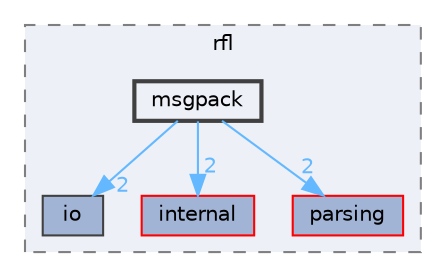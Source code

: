 digraph "external/reflect-cpp/include/rfl/msgpack"
{
 // LATEX_PDF_SIZE
  bgcolor="transparent";
  edge [fontname=Helvetica,fontsize=10,labelfontname=Helvetica,labelfontsize=10];
  node [fontname=Helvetica,fontsize=10,shape=box,height=0.2,width=0.4];
  compound=true
  subgraph clusterdir_a1c21b4173a2351390497ddcc1ae545f {
    graph [ bgcolor="#edf0f7", pencolor="grey50", label="rfl", fontname=Helvetica,fontsize=10 style="filled,dashed", URL="dir_a1c21b4173a2351390497ddcc1ae545f.html",tooltip=""]
  dir_4dab533cef55ed3d0df4e33f82724dae [label="io", fillcolor="#a2b4d6", color="grey25", style="filled", URL="dir_4dab533cef55ed3d0df4e33f82724dae.html",tooltip=""];
  dir_4dd43511236181189a890f262715a05e [label="internal", fillcolor="#a2b4d6", color="red", style="filled", URL="dir_4dd43511236181189a890f262715a05e.html",tooltip=""];
  dir_97727d67746efdc48dc27b8153798aa8 [label="parsing", fillcolor="#a2b4d6", color="red", style="filled", URL="dir_97727d67746efdc48dc27b8153798aa8.html",tooltip=""];
  dir_c4dd53a44797ddabb49ea650dd814635 [label="msgpack", fillcolor="#edf0f7", color="grey25", style="filled,bold", URL="dir_c4dd53a44797ddabb49ea650dd814635.html",tooltip=""];
  }
  dir_c4dd53a44797ddabb49ea650dd814635->dir_4dab533cef55ed3d0df4e33f82724dae [headlabel="2", labeldistance=1.5 headhref="dir_000505_000416.html" href="dir_000505_000416.html" color="steelblue1" fontcolor="steelblue1"];
  dir_c4dd53a44797ddabb49ea650dd814635->dir_4dd43511236181189a890f262715a05e [headlabel="2", labeldistance=1.5 headhref="dir_000505_000409.html" href="dir_000505_000409.html" color="steelblue1" fontcolor="steelblue1"];
  dir_c4dd53a44797ddabb49ea650dd814635->dir_97727d67746efdc48dc27b8153798aa8 [headlabel="2", labeldistance=1.5 headhref="dir_000505_000540.html" href="dir_000505_000540.html" color="steelblue1" fontcolor="steelblue1"];
}
